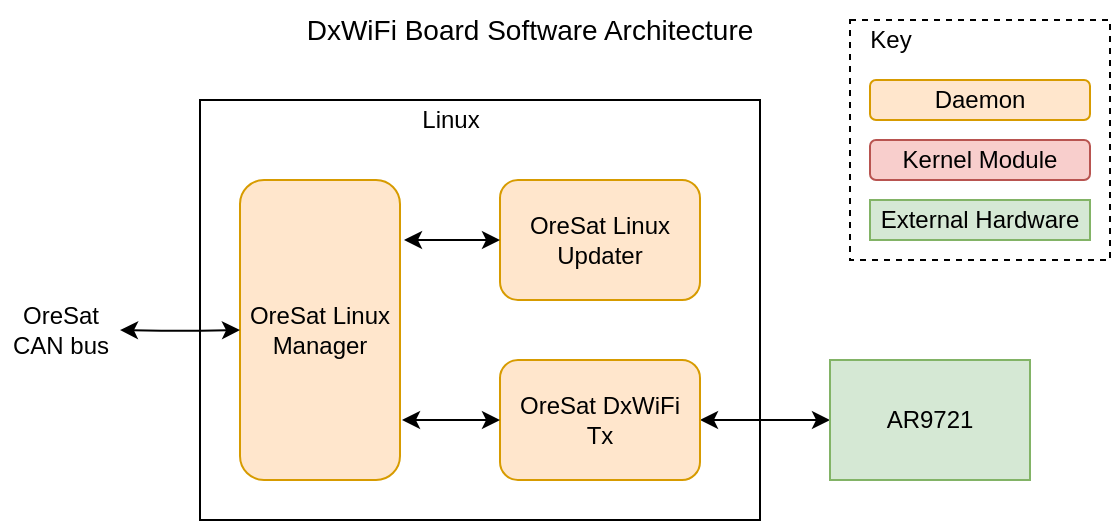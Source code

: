 <mxfile version="14.5.1" type="device"><diagram id="f7q_R66B2fNv6nHNqd-z" name="Page-1"><mxGraphModel dx="1404" dy="823" grid="1" gridSize="10" guides="1" tooltips="1" connect="1" arrows="1" fold="1" page="0" pageScale="1" pageWidth="850" pageHeight="1100" math="0" shadow="0"><root><mxCell id="0"/><mxCell id="1" parent="0"/><mxCell id="M1xrryNoLIG487_2J5n4-1" value="" style="rounded=0;whiteSpace=wrap;html=1;" parent="1" vertex="1"><mxGeometry x="265" y="200" width="280" height="210" as="geometry"/></mxCell><mxCell id="M1xrryNoLIG487_2J5n4-4" value="" style="rounded=0;whiteSpace=wrap;html=1;dashed=1;" parent="1" vertex="1"><mxGeometry x="590" y="160" width="130" height="120" as="geometry"/></mxCell><mxCell id="M1xrryNoLIG487_2J5n4-7" value="OreSat Linux Manager" style="rounded=1;whiteSpace=wrap;html=1;fillColor=#ffe6cc;strokeColor=#d79b00;" parent="1" vertex="1"><mxGeometry x="285" y="240" width="80" height="150" as="geometry"/></mxCell><mxCell id="M1xrryNoLIG487_2J5n4-10" value="OreSat Linux&lt;br&gt;Updater" style="rounded=1;whiteSpace=wrap;html=1;fillColor=#ffe6cc;strokeColor=#d79b00;" parent="1" vertex="1"><mxGeometry x="415" y="240" width="100" height="60" as="geometry"/></mxCell><mxCell id="M1xrryNoLIG487_2J5n4-13" value="" style="edgeStyle=orthogonalEdgeStyle;rounded=1;orthogonalLoop=1;jettySize=auto;html=1;startArrow=classic;startFill=1;endArrow=classic;endFill=1;entryX=0;entryY=0.5;entryDx=0;entryDy=0;exitX=1;exitY=0.5;exitDx=0;exitDy=0;" parent="1" source="M1xrryNoLIG487_2J5n4-15" target="M1xrryNoLIG487_2J5n4-22" edge="1"><mxGeometry relative="1" as="geometry"><mxPoint x="430" y="360" as="targetPoint"/></mxGeometry></mxCell><mxCell id="M1xrryNoLIG487_2J5n4-15" value="OreSat DxWiFi&lt;br&gt;Tx" style="rounded=1;whiteSpace=wrap;html=1;fillColor=#ffe6cc;strokeColor=#d79b00;" parent="1" vertex="1"><mxGeometry x="415" y="330" width="100" height="60" as="geometry"/></mxCell><mxCell id="M1xrryNoLIG487_2J5n4-22" value="&lt;div&gt;AR9721&lt;/div&gt;" style="rounded=0;whiteSpace=wrap;html=1;fillColor=#d5e8d4;strokeColor=#82b366;" parent="1" vertex="1"><mxGeometry x="580" y="330" width="100" height="60" as="geometry"/></mxCell><mxCell id="M1xrryNoLIG487_2J5n4-23" value="&lt;font style=&quot;font-size: 14px&quot;&gt;DxWiFi Board Software Architecture&lt;/font&gt;" style="text;html=1;strokeColor=none;fillColor=none;align=center;verticalAlign=middle;whiteSpace=wrap;rounded=0;" parent="1" vertex="1"><mxGeometry x="285" y="150" width="290" height="30" as="geometry"/></mxCell><mxCell id="M1xrryNoLIG487_2J5n4-25" value="Daemon" style="rounded=1;whiteSpace=wrap;html=1;fillColor=#ffe6cc;strokeColor=#d79b00;" parent="1" vertex="1"><mxGeometry x="600" y="190" width="110" height="20" as="geometry"/></mxCell><mxCell id="M1xrryNoLIG487_2J5n4-27" value="External Hardware" style="rounded=0;whiteSpace=wrap;html=1;fillColor=#d5e8d4;strokeColor=#82b366;" parent="1" vertex="1"><mxGeometry x="600" y="250" width="110" height="20" as="geometry"/></mxCell><mxCell id="M1xrryNoLIG487_2J5n4-28" value="Key" style="text;html=1;align=center;verticalAlign=middle;resizable=0;points=[];autosize=1;" parent="1" vertex="1"><mxGeometry x="590" y="160" width="40" height="20" as="geometry"/></mxCell><mxCell id="M1xrryNoLIG487_2J5n4-29" value="Linux" style="text;html=1;align=center;verticalAlign=middle;resizable=0;points=[];autosize=1;" parent="1" vertex="1"><mxGeometry x="365" y="200" width="50" height="20" as="geometry"/></mxCell><mxCell id="M1xrryNoLIG487_2J5n4-35" value="" style="endArrow=classic;startArrow=classic;html=1;entryX=0;entryY=0.5;entryDx=0;entryDy=0;startFill=1;endFill=1;" parent="1" target="M1xrryNoLIG487_2J5n4-15" edge="1"><mxGeometry width="50" height="50" relative="1" as="geometry"><mxPoint x="366" y="360" as="sourcePoint"/><mxPoint x="305" y="330" as="targetPoint"/></mxGeometry></mxCell><mxCell id="M1xrryNoLIG487_2J5n4-85" value="" style="edgeStyle=orthogonalEdgeStyle;rounded=1;orthogonalLoop=1;jettySize=auto;html=1;startArrow=classic;startFill=1;endArrow=classic;endFill=1;entryX=0;entryY=0.5;entryDx=0;entryDy=0;" parent="1" target="M1xrryNoLIG487_2J5n4-7" edge="1"><mxGeometry relative="1" as="geometry"><mxPoint x="225" y="315" as="sourcePoint"/></mxGeometry></mxCell><mxCell id="M1xrryNoLIG487_2J5n4-82" value="OreSat&lt;br&gt;CAN bus" style="text;html=1;align=center;verticalAlign=middle;resizable=0;points=[];autosize=1;" parent="1" vertex="1"><mxGeometry x="165" y="300" width="60" height="30" as="geometry"/></mxCell><mxCell id="M1xrryNoLIG487_2J5n4-83" value="" style="endArrow=classic;startArrow=classic;html=1;entryX=0;entryY=0.5;entryDx=0;entryDy=0;" parent="1" target="M1xrryNoLIG487_2J5n4-10" edge="1"><mxGeometry width="50" height="50" relative="1" as="geometry"><mxPoint x="367" y="270" as="sourcePoint"/><mxPoint x="575" y="260" as="targetPoint"/></mxGeometry></mxCell><mxCell id="M1xrryNoLIG487_2J5n4-87" value="Kernel Module" style="rounded=1;whiteSpace=wrap;html=1;fillColor=#f8cecc;strokeColor=#b85450;" parent="1" vertex="1"><mxGeometry x="600" y="220" width="110" height="20" as="geometry"/></mxCell></root></mxGraphModel></diagram></mxfile>